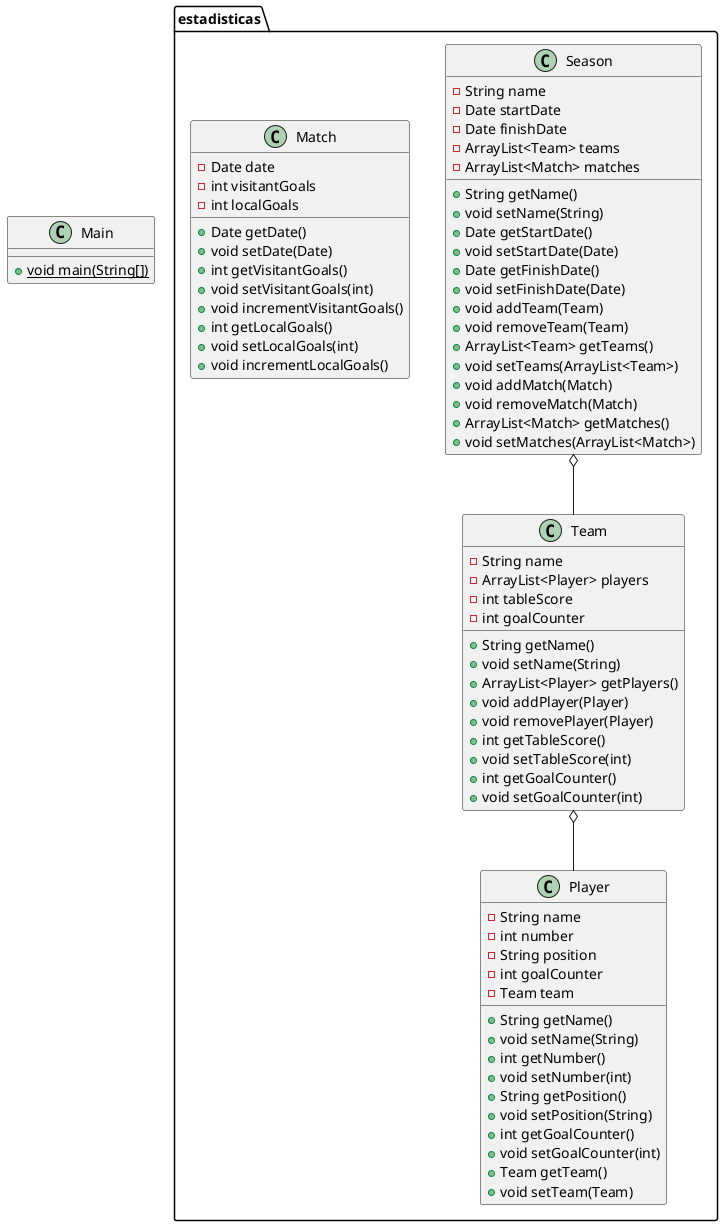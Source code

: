 @startuml
class estadisticas.Team {
- String name
- ArrayList<Player> players
- int tableScore
- int goalCounter
+ String getName()
+ void setName(String)
+ ArrayList<Player> getPlayers()
+ void addPlayer(Player)
+ void removePlayer(Player)
+ int getTableScore()
+ void setTableScore(int)
+ int getGoalCounter()
+ void setGoalCounter(int)
}
class estadisticas.Season {
- String name
- Date startDate
- Date finishDate
- ArrayList<Team> teams
- ArrayList<Match> matches
+ String getName()
+ void setName(String)
+ Date getStartDate()
+ void setStartDate(Date)
+ Date getFinishDate()
+ void setFinishDate(Date)
+ void addTeam(Team)
+ void removeTeam(Team)
+ ArrayList<Team> getTeams()
+ void setTeams(ArrayList<Team>)
+ void addMatch(Match)
+ void removeMatch(Match)
+ ArrayList<Match> getMatches()
+ void setMatches(ArrayList<Match>)
}
class estadisticas.Player {
- String name
- int number
- String position
- int goalCounter
- Team team
+ String getName()
+ void setName(String)
+ int getNumber()
+ void setNumber(int)
+ String getPosition()
+ void setPosition(String)
+ int getGoalCounter()
+ void setGoalCounter(int)
+ Team getTeam()
+ void setTeam(Team)
}
class Main {
+ {static} void main(String[])
}
class estadisticas.Match {
- Date date
- int visitantGoals
- int localGoals
+ Date getDate()
+ void setDate(Date)
+ int getVisitantGoals()
+ void setVisitantGoals(int)
+ void incrementVisitantGoals()
+ int getLocalGoals()
+ void setLocalGoals(int)
+ void incrementLocalGoals()
}

estadisticas.Team o-- estadisticas.Player

estadisticas.Season o-- estadisticas.Team

@enduml